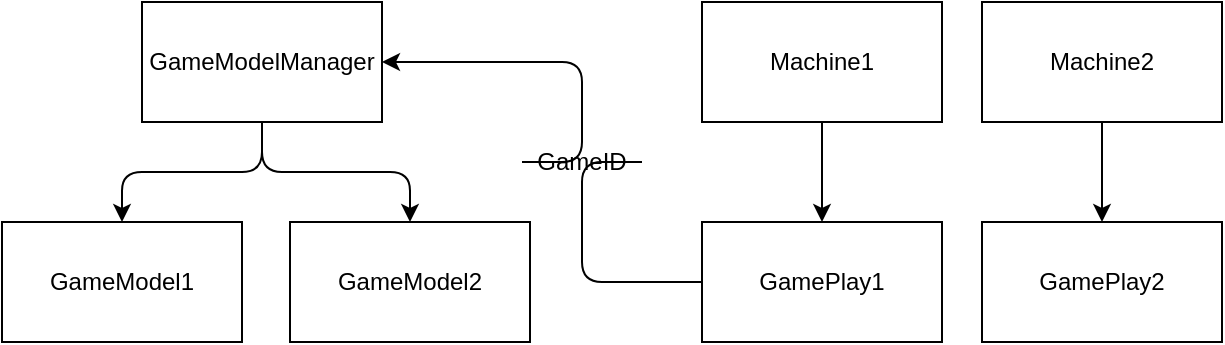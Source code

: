 <mxfile>
    <diagram id="pDgMBLhyZ_SLDgt_Hy2n" name="第 1 页">
        <mxGraphModel dx="1070" dy="695" grid="1" gridSize="10" guides="1" tooltips="1" connect="1" arrows="1" fold="1" page="1" pageScale="1" pageWidth="827" pageHeight="1169" math="0" shadow="0">
            <root>
                <mxCell id="0"/>
                <mxCell id="1" parent="0"/>
                <mxCell id="16" style="edgeStyle=orthogonalEdgeStyle;html=1;exitX=0.5;exitY=1;exitDx=0;exitDy=0;" parent="1" source="2" target="3" edge="1">
                    <mxGeometry relative="1" as="geometry"/>
                </mxCell>
                <mxCell id="17" style="edgeStyle=orthogonalEdgeStyle;html=1;exitX=0.5;exitY=1;exitDx=0;exitDy=0;" parent="1" source="2" target="4" edge="1">
                    <mxGeometry relative="1" as="geometry"/>
                </mxCell>
                <mxCell id="2" value="GameModelManager" style="rounded=0;whiteSpace=wrap;html=1;" parent="1" vertex="1">
                    <mxGeometry x="280" width="120" height="60" as="geometry"/>
                </mxCell>
                <mxCell id="3" value="GameModel1" style="rounded=0;whiteSpace=wrap;html=1;" parent="1" vertex="1">
                    <mxGeometry x="210" y="110" width="120" height="60" as="geometry"/>
                </mxCell>
                <mxCell id="4" value="GameModel2" style="rounded=0;whiteSpace=wrap;html=1;" parent="1" vertex="1">
                    <mxGeometry x="354" y="110" width="120" height="60" as="geometry"/>
                </mxCell>
                <mxCell id="13" style="edgeStyle=orthogonalEdgeStyle;html=1;exitX=0;exitY=0.5;exitDx=0;exitDy=0;entryX=1;entryY=0.5;entryDx=0;entryDy=0;startArrow=none;" parent="1" source="21" target="2" edge="1">
                    <mxGeometry relative="1" as="geometry">
                        <Array as="points">
                            <mxPoint x="500" y="30"/>
                        </Array>
                    </mxGeometry>
                </mxCell>
                <mxCell id="5" value="GamePlay1" style="rounded=0;whiteSpace=wrap;html=1;" parent="1" vertex="1">
                    <mxGeometry x="560" y="110" width="120" height="60" as="geometry"/>
                </mxCell>
                <mxCell id="14" style="edgeStyle=orthogonalEdgeStyle;html=1;exitX=0.5;exitY=1;exitDx=0;exitDy=0;" parent="1" source="6" target="5" edge="1">
                    <mxGeometry relative="1" as="geometry"/>
                </mxCell>
                <mxCell id="6" value="Machine1" style="rounded=0;whiteSpace=wrap;html=1;" parent="1" vertex="1">
                    <mxGeometry x="560" width="120" height="60" as="geometry"/>
                </mxCell>
                <mxCell id="7" value="GamePlay2" style="rounded=0;whiteSpace=wrap;html=1;" parent="1" vertex="1">
                    <mxGeometry x="700" y="110" width="120" height="60" as="geometry"/>
                </mxCell>
                <mxCell id="19" style="edgeStyle=orthogonalEdgeStyle;html=1;exitX=0.5;exitY=1;exitDx=0;exitDy=0;entryX=0.5;entryY=0;entryDx=0;entryDy=0;" parent="1" source="18" target="7" edge="1">
                    <mxGeometry relative="1" as="geometry"/>
                </mxCell>
                <mxCell id="18" value="Machine2" style="rounded=0;whiteSpace=wrap;html=1;" parent="1" vertex="1">
                    <mxGeometry x="700" width="120" height="60" as="geometry"/>
                </mxCell>
                <mxCell id="20" value="" style="edgeStyle=orthogonalEdgeStyle;html=1;exitX=0;exitY=0.5;exitDx=0;exitDy=0;entryX=1;entryY=0.5;entryDx=0;entryDy=0;endArrow=none;" edge="1" parent="1" source="5" target="21">
                    <mxGeometry relative="1" as="geometry">
                        <Array as="points">
                            <mxPoint x="500" y="140"/>
                        </Array>
                        <mxPoint x="560" y="140" as="sourcePoint"/>
                        <mxPoint x="400" y="30" as="targetPoint"/>
                    </mxGeometry>
                </mxCell>
                <mxCell id="21" value="GameID" style="text;html=1;strokeColor=none;fillColor=none;align=center;verticalAlign=middle;whiteSpace=wrap;rounded=0;" vertex="1" parent="1">
                    <mxGeometry x="470" y="65" width="60" height="30" as="geometry"/>
                </mxCell>
            </root>
        </mxGraphModel>
    </diagram>
</mxfile>